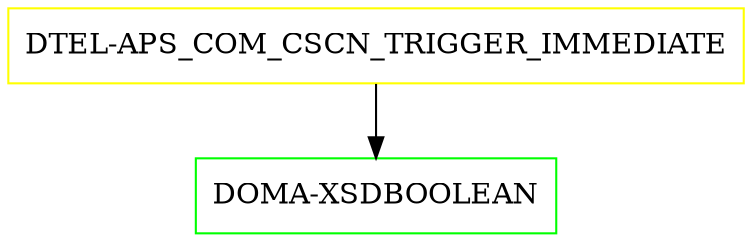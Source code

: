 digraph G {
  "DTEL-APS_COM_CSCN_TRIGGER_IMMEDIATE" [shape=box,color=yellow];
  "DOMA-XSDBOOLEAN" [shape=box,color=green,URL="./DOMA_XSDBOOLEAN.html"];
  "DTEL-APS_COM_CSCN_TRIGGER_IMMEDIATE" -> "DOMA-XSDBOOLEAN";
}
